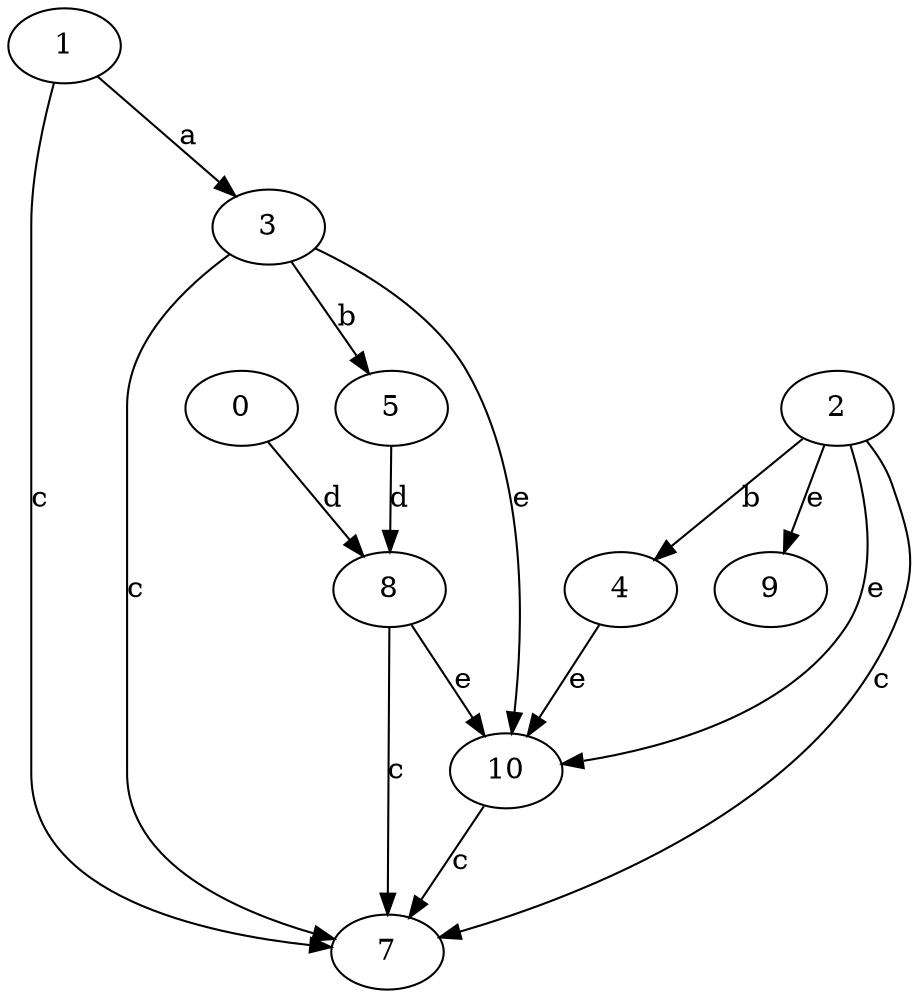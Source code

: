 strict digraph  {
0;
1;
2;
3;
4;
5;
7;
8;
9;
10;
0 -> 8  [label=d];
1 -> 3  [label=a];
1 -> 7  [label=c];
2 -> 4  [label=b];
2 -> 7  [label=c];
2 -> 9  [label=e];
2 -> 10  [label=e];
3 -> 5  [label=b];
3 -> 7  [label=c];
3 -> 10  [label=e];
4 -> 10  [label=e];
5 -> 8  [label=d];
8 -> 7  [label=c];
8 -> 10  [label=e];
10 -> 7  [label=c];
}
